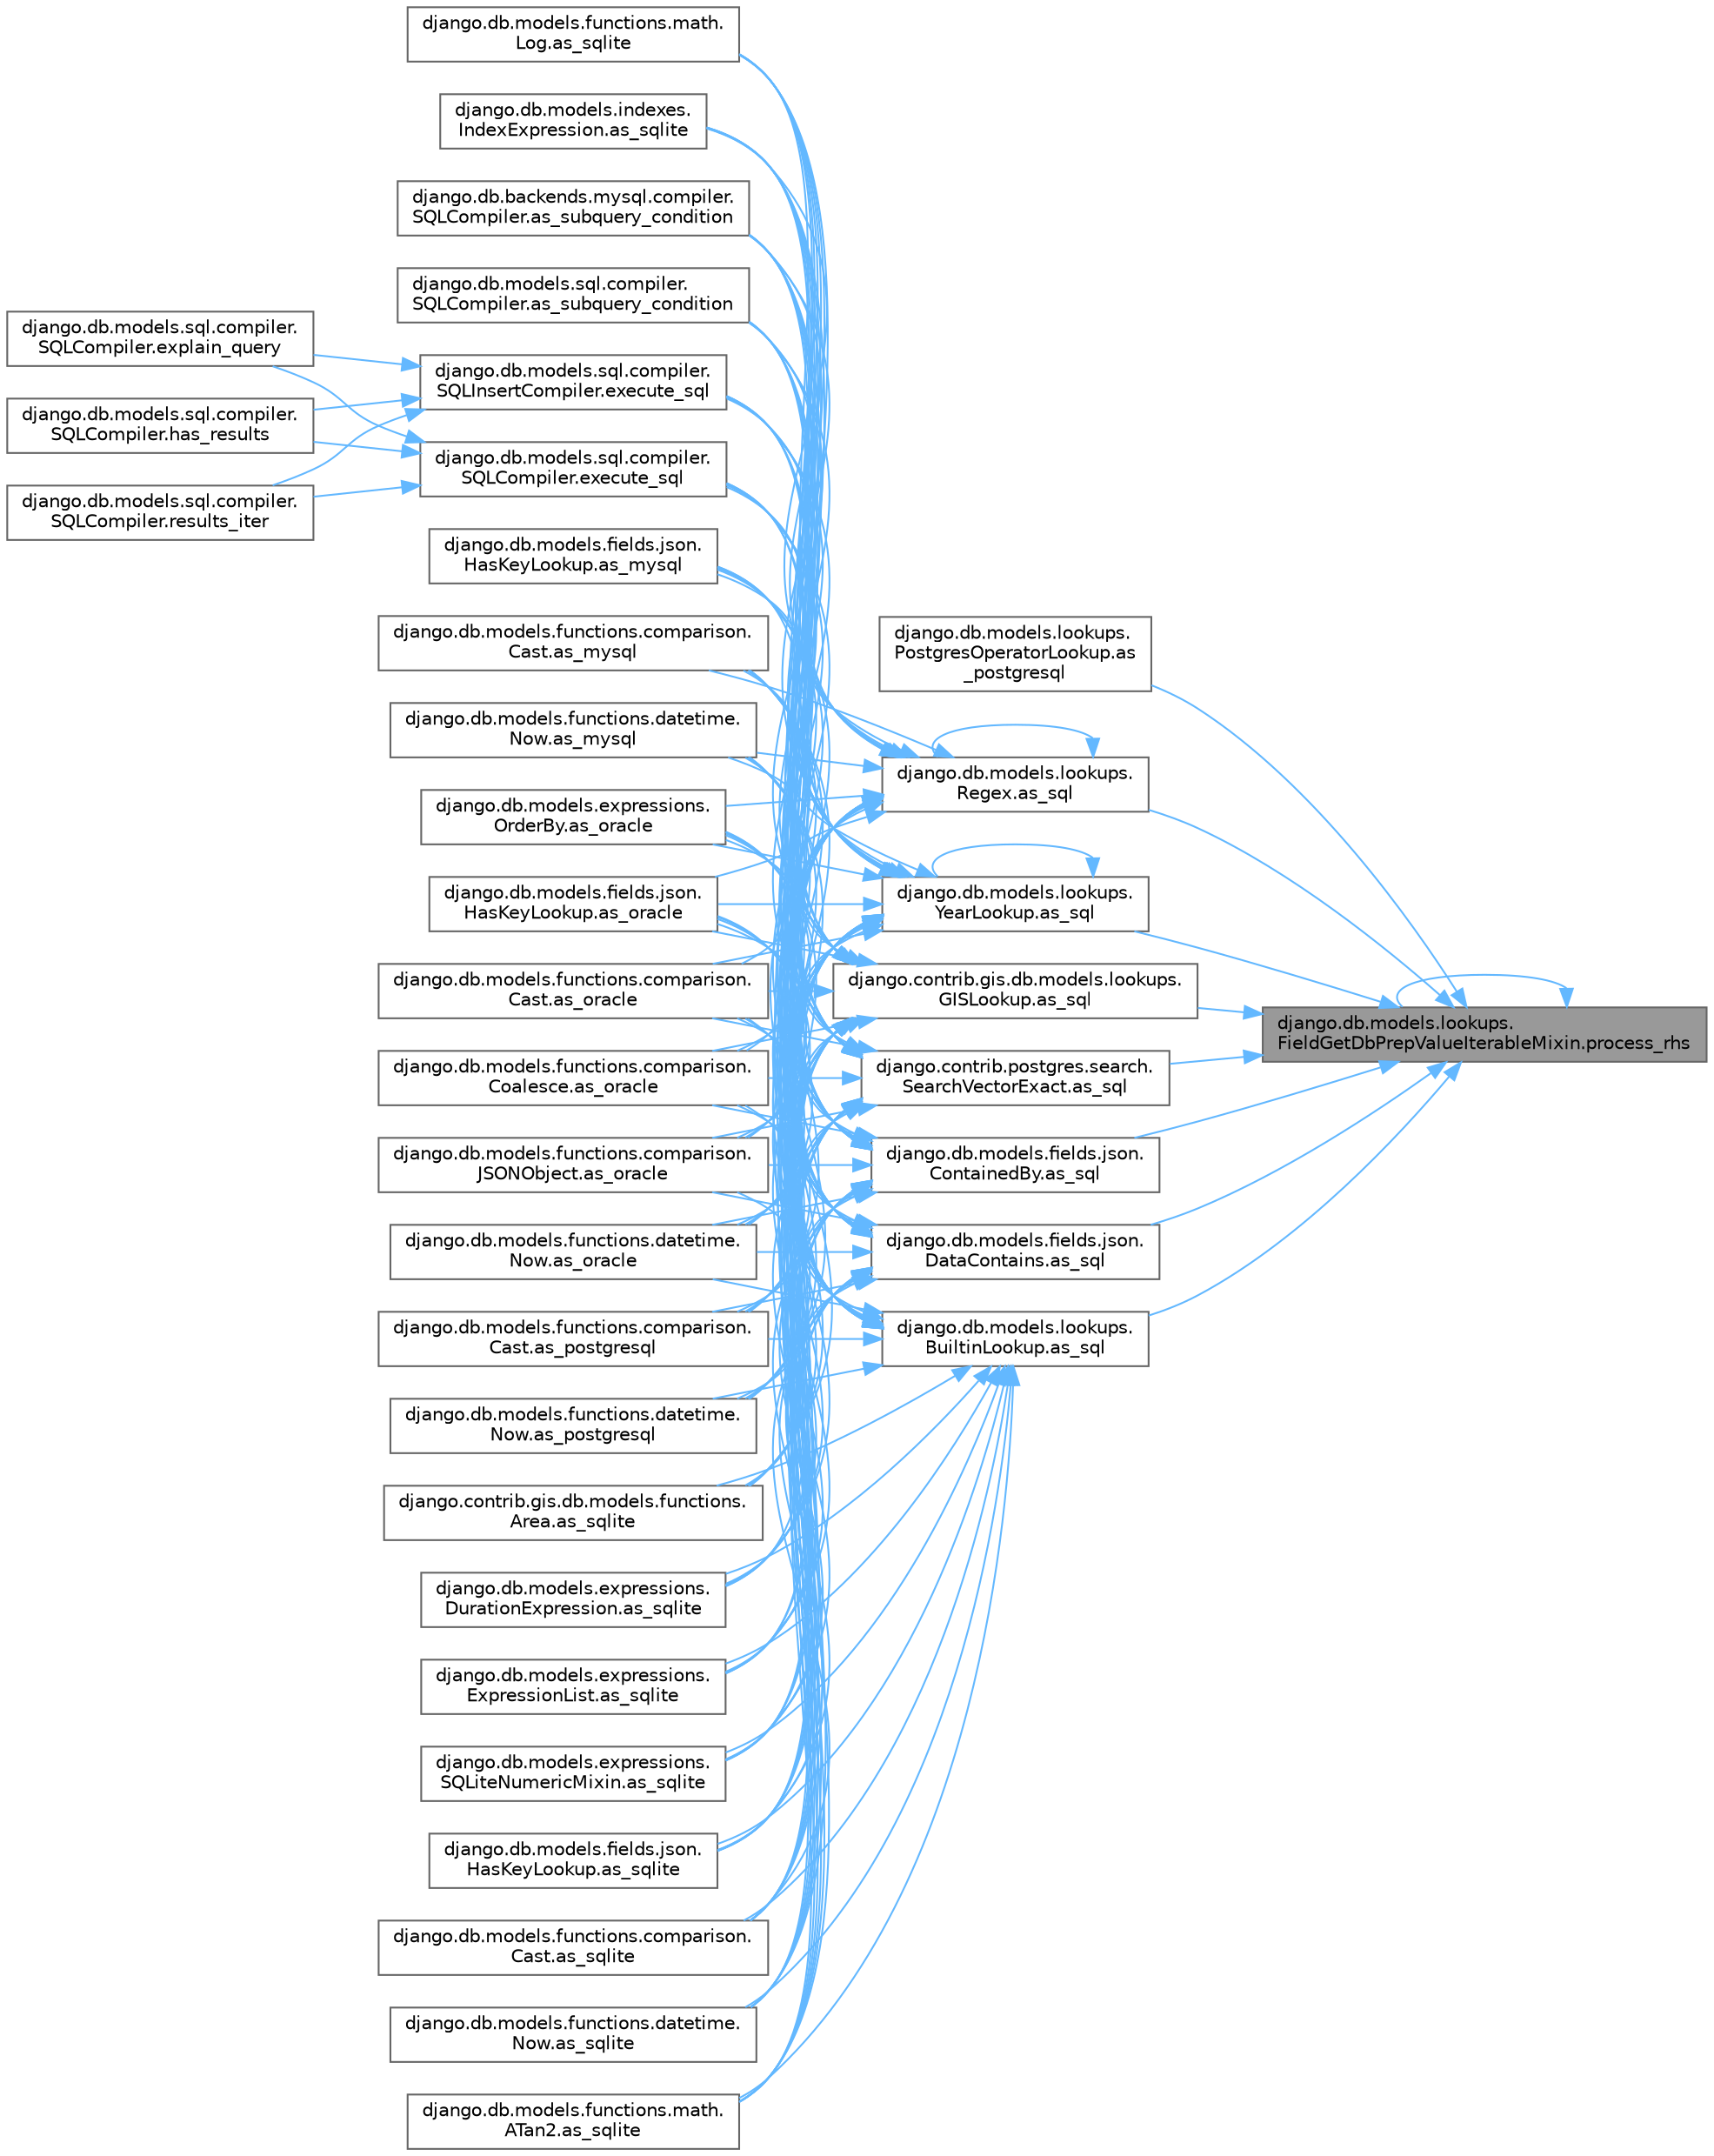 digraph "django.db.models.lookups.FieldGetDbPrepValueIterableMixin.process_rhs"
{
 // LATEX_PDF_SIZE
  bgcolor="transparent";
  edge [fontname=Helvetica,fontsize=10,labelfontname=Helvetica,labelfontsize=10];
  node [fontname=Helvetica,fontsize=10,shape=box,height=0.2,width=0.4];
  rankdir="RL";
  Node1 [id="Node000001",label="django.db.models.lookups.\lFieldGetDbPrepValueIterableMixin.process_rhs",height=0.2,width=0.4,color="gray40", fillcolor="grey60", style="filled", fontcolor="black",tooltip=" "];
  Node1 -> Node2 [id="edge1_Node000001_Node000002",dir="back",color="steelblue1",style="solid",tooltip=" "];
  Node2 [id="Node000002",label="django.db.models.lookups.\lPostgresOperatorLookup.as\l_postgresql",height=0.2,width=0.4,color="grey40", fillcolor="white", style="filled",URL="$classdjango_1_1db_1_1models_1_1lookups_1_1_postgres_operator_lookup.html#aa5fcb781a6ce643334a068601641eeb8",tooltip=" "];
  Node1 -> Node3 [id="edge2_Node000001_Node000003",dir="back",color="steelblue1",style="solid",tooltip=" "];
  Node3 [id="Node000003",label="django.contrib.gis.db.models.lookups.\lGISLookup.as_sql",height=0.2,width=0.4,color="grey40", fillcolor="white", style="filled",URL="$classdjango_1_1contrib_1_1gis_1_1db_1_1models_1_1lookups_1_1_g_i_s_lookup.html#a205b0f4d374825c94cddf5a23b4a415f",tooltip=" "];
  Node3 -> Node4 [id="edge3_Node000003_Node000004",dir="back",color="steelblue1",style="solid",tooltip=" "];
  Node4 [id="Node000004",label="django.db.models.fields.json.\lHasKeyLookup.as_mysql",height=0.2,width=0.4,color="grey40", fillcolor="white", style="filled",URL="$classdjango_1_1db_1_1models_1_1fields_1_1json_1_1_has_key_lookup.html#a10f67427287f2c0ea32513ca6f481e96",tooltip=" "];
  Node3 -> Node5 [id="edge4_Node000003_Node000005",dir="back",color="steelblue1",style="solid",tooltip=" "];
  Node5 [id="Node000005",label="django.db.models.functions.comparison.\lCast.as_mysql",height=0.2,width=0.4,color="grey40", fillcolor="white", style="filled",URL="$classdjango_1_1db_1_1models_1_1functions_1_1comparison_1_1_cast.html#a447737891e955909c6a381529a67a84e",tooltip=" "];
  Node3 -> Node6 [id="edge5_Node000003_Node000006",dir="back",color="steelblue1",style="solid",tooltip=" "];
  Node6 [id="Node000006",label="django.db.models.functions.datetime.\lNow.as_mysql",height=0.2,width=0.4,color="grey40", fillcolor="white", style="filled",URL="$classdjango_1_1db_1_1models_1_1functions_1_1datetime_1_1_now.html#a070a9334fb198086c0c4e96e9725d92b",tooltip=" "];
  Node3 -> Node7 [id="edge6_Node000003_Node000007",dir="back",color="steelblue1",style="solid",tooltip=" "];
  Node7 [id="Node000007",label="django.db.models.expressions.\lOrderBy.as_oracle",height=0.2,width=0.4,color="grey40", fillcolor="white", style="filled",URL="$classdjango_1_1db_1_1models_1_1expressions_1_1_order_by.html#af9b6ede9b0df85d6bcf54f983b3a8f6a",tooltip=" "];
  Node3 -> Node8 [id="edge7_Node000003_Node000008",dir="back",color="steelblue1",style="solid",tooltip=" "];
  Node8 [id="Node000008",label="django.db.models.fields.json.\lHasKeyLookup.as_oracle",height=0.2,width=0.4,color="grey40", fillcolor="white", style="filled",URL="$classdjango_1_1db_1_1models_1_1fields_1_1json_1_1_has_key_lookup.html#afbb88aa4fb23b3ec3acdc695c2f52398",tooltip=" "];
  Node3 -> Node9 [id="edge8_Node000003_Node000009",dir="back",color="steelblue1",style="solid",tooltip=" "];
  Node9 [id="Node000009",label="django.db.models.functions.comparison.\lCast.as_oracle",height=0.2,width=0.4,color="grey40", fillcolor="white", style="filled",URL="$classdjango_1_1db_1_1models_1_1functions_1_1comparison_1_1_cast.html#ad466cd7ca85dc257d9e2718f41a263ec",tooltip=" "];
  Node3 -> Node10 [id="edge9_Node000003_Node000010",dir="back",color="steelblue1",style="solid",tooltip=" "];
  Node10 [id="Node000010",label="django.db.models.functions.comparison.\lCoalesce.as_oracle",height=0.2,width=0.4,color="grey40", fillcolor="white", style="filled",URL="$classdjango_1_1db_1_1models_1_1functions_1_1comparison_1_1_coalesce.html#a1bbeea180ef3ef4d8ba5d51d33d6ef85",tooltip=" "];
  Node3 -> Node11 [id="edge10_Node000003_Node000011",dir="back",color="steelblue1",style="solid",tooltip=" "];
  Node11 [id="Node000011",label="django.db.models.functions.comparison.\lJSONObject.as_oracle",height=0.2,width=0.4,color="grey40", fillcolor="white", style="filled",URL="$classdjango_1_1db_1_1models_1_1functions_1_1comparison_1_1_j_s_o_n_object.html#a4b4fa1161d27b0a9bbbdd0370e9af364",tooltip=" "];
  Node3 -> Node12 [id="edge11_Node000003_Node000012",dir="back",color="steelblue1",style="solid",tooltip=" "];
  Node12 [id="Node000012",label="django.db.models.functions.datetime.\lNow.as_oracle",height=0.2,width=0.4,color="grey40", fillcolor="white", style="filled",URL="$classdjango_1_1db_1_1models_1_1functions_1_1datetime_1_1_now.html#ad5e1ae918a5c4d39f675f98280440538",tooltip=" "];
  Node3 -> Node13 [id="edge12_Node000003_Node000013",dir="back",color="steelblue1",style="solid",tooltip=" "];
  Node13 [id="Node000013",label="django.db.models.functions.comparison.\lCast.as_postgresql",height=0.2,width=0.4,color="grey40", fillcolor="white", style="filled",URL="$classdjango_1_1db_1_1models_1_1functions_1_1comparison_1_1_cast.html#ae51aa6aa6fe8ca7064d8bca2f8e05188",tooltip=" "];
  Node3 -> Node14 [id="edge13_Node000003_Node000014",dir="back",color="steelblue1",style="solid",tooltip=" "];
  Node14 [id="Node000014",label="django.db.models.functions.datetime.\lNow.as_postgresql",height=0.2,width=0.4,color="grey40", fillcolor="white", style="filled",URL="$classdjango_1_1db_1_1models_1_1functions_1_1datetime_1_1_now.html#af1402a88867fc6d69f3f56f655f37fca",tooltip=" "];
  Node3 -> Node15 [id="edge14_Node000003_Node000015",dir="back",color="steelblue1",style="solid",tooltip=" "];
  Node15 [id="Node000015",label="django.contrib.gis.db.models.functions.\lArea.as_sqlite",height=0.2,width=0.4,color="grey40", fillcolor="white", style="filled",URL="$classdjango_1_1contrib_1_1gis_1_1db_1_1models_1_1functions_1_1_area.html#ab8bfa3d35d4368e04318069dd28bd2ca",tooltip=" "];
  Node3 -> Node16 [id="edge15_Node000003_Node000016",dir="back",color="steelblue1",style="solid",tooltip=" "];
  Node16 [id="Node000016",label="django.db.models.expressions.\lDurationExpression.as_sqlite",height=0.2,width=0.4,color="grey40", fillcolor="white", style="filled",URL="$classdjango_1_1db_1_1models_1_1expressions_1_1_duration_expression.html#a5f33f70ca03904ce9b2e9824652e9fff",tooltip=" "];
  Node3 -> Node17 [id="edge16_Node000003_Node000017",dir="back",color="steelblue1",style="solid",tooltip=" "];
  Node17 [id="Node000017",label="django.db.models.expressions.\lExpressionList.as_sqlite",height=0.2,width=0.4,color="grey40", fillcolor="white", style="filled",URL="$classdjango_1_1db_1_1models_1_1expressions_1_1_expression_list.html#ae577275a98dec786535830e8d24aa13e",tooltip=" "];
  Node3 -> Node18 [id="edge17_Node000003_Node000018",dir="back",color="steelblue1",style="solid",tooltip=" "];
  Node18 [id="Node000018",label="django.db.models.expressions.\lSQLiteNumericMixin.as_sqlite",height=0.2,width=0.4,color="grey40", fillcolor="white", style="filled",URL="$classdjango_1_1db_1_1models_1_1expressions_1_1_s_q_lite_numeric_mixin.html#a7c649b97074b00e095c4ee2b3bc62482",tooltip=" "];
  Node3 -> Node19 [id="edge18_Node000003_Node000019",dir="back",color="steelblue1",style="solid",tooltip=" "];
  Node19 [id="Node000019",label="django.db.models.fields.json.\lHasKeyLookup.as_sqlite",height=0.2,width=0.4,color="grey40", fillcolor="white", style="filled",URL="$classdjango_1_1db_1_1models_1_1fields_1_1json_1_1_has_key_lookup.html#aaa01efd0fa197e203c40f6f05b000141",tooltip=" "];
  Node3 -> Node20 [id="edge19_Node000003_Node000020",dir="back",color="steelblue1",style="solid",tooltip=" "];
  Node20 [id="Node000020",label="django.db.models.functions.comparison.\lCast.as_sqlite",height=0.2,width=0.4,color="grey40", fillcolor="white", style="filled",URL="$classdjango_1_1db_1_1models_1_1functions_1_1comparison_1_1_cast.html#a1943b51797a168ff6a3ad37005086d8c",tooltip=" "];
  Node3 -> Node21 [id="edge20_Node000003_Node000021",dir="back",color="steelblue1",style="solid",tooltip=" "];
  Node21 [id="Node000021",label="django.db.models.functions.datetime.\lNow.as_sqlite",height=0.2,width=0.4,color="grey40", fillcolor="white", style="filled",URL="$classdjango_1_1db_1_1models_1_1functions_1_1datetime_1_1_now.html#a5525700866738572645141dd6f2ef41c",tooltip=" "];
  Node3 -> Node22 [id="edge21_Node000003_Node000022",dir="back",color="steelblue1",style="solid",tooltip=" "];
  Node22 [id="Node000022",label="django.db.models.functions.math.\lATan2.as_sqlite",height=0.2,width=0.4,color="grey40", fillcolor="white", style="filled",URL="$classdjango_1_1db_1_1models_1_1functions_1_1math_1_1_a_tan2.html#ac343d11000341dfc431de19f416ea4b6",tooltip=" "];
  Node3 -> Node23 [id="edge22_Node000003_Node000023",dir="back",color="steelblue1",style="solid",tooltip=" "];
  Node23 [id="Node000023",label="django.db.models.functions.math.\lLog.as_sqlite",height=0.2,width=0.4,color="grey40", fillcolor="white", style="filled",URL="$classdjango_1_1db_1_1models_1_1functions_1_1math_1_1_log.html#afcc146563033738d87dd1dc17d005111",tooltip=" "];
  Node3 -> Node24 [id="edge23_Node000003_Node000024",dir="back",color="steelblue1",style="solid",tooltip=" "];
  Node24 [id="Node000024",label="django.db.models.indexes.\lIndexExpression.as_sqlite",height=0.2,width=0.4,color="grey40", fillcolor="white", style="filled",URL="$classdjango_1_1db_1_1models_1_1indexes_1_1_index_expression.html#af6e5b161cb97d0b8bce944455e8e0d53",tooltip=" "];
  Node3 -> Node25 [id="edge24_Node000003_Node000025",dir="back",color="steelblue1",style="solid",tooltip=" "];
  Node25 [id="Node000025",label="django.db.backends.mysql.compiler.\lSQLCompiler.as_subquery_condition",height=0.2,width=0.4,color="grey40", fillcolor="white", style="filled",URL="$classdjango_1_1db_1_1backends_1_1mysql_1_1compiler_1_1_s_q_l_compiler.html#ab79da4712a24ed75ce13002a54fe8d46",tooltip=" "];
  Node3 -> Node26 [id="edge25_Node000003_Node000026",dir="back",color="steelblue1",style="solid",tooltip=" "];
  Node26 [id="Node000026",label="django.db.models.sql.compiler.\lSQLCompiler.as_subquery_condition",height=0.2,width=0.4,color="grey40", fillcolor="white", style="filled",URL="$classdjango_1_1db_1_1models_1_1sql_1_1compiler_1_1_s_q_l_compiler.html#a78bdce11e05140ed74db8f5463bedfce",tooltip=" "];
  Node3 -> Node27 [id="edge26_Node000003_Node000027",dir="back",color="steelblue1",style="solid",tooltip=" "];
  Node27 [id="Node000027",label="django.db.models.sql.compiler.\lSQLCompiler.execute_sql",height=0.2,width=0.4,color="grey40", fillcolor="white", style="filled",URL="$classdjango_1_1db_1_1models_1_1sql_1_1compiler_1_1_s_q_l_compiler.html#a07cbbc7958a72203f8ebe9ba29b9356f",tooltip=" "];
  Node27 -> Node28 [id="edge27_Node000027_Node000028",dir="back",color="steelblue1",style="solid",tooltip=" "];
  Node28 [id="Node000028",label="django.db.models.sql.compiler.\lSQLCompiler.explain_query",height=0.2,width=0.4,color="grey40", fillcolor="white", style="filled",URL="$classdjango_1_1db_1_1models_1_1sql_1_1compiler_1_1_s_q_l_compiler.html#ae37702aee3a2c220b0d45022bece3120",tooltip=" "];
  Node27 -> Node29 [id="edge28_Node000027_Node000029",dir="back",color="steelblue1",style="solid",tooltip=" "];
  Node29 [id="Node000029",label="django.db.models.sql.compiler.\lSQLCompiler.has_results",height=0.2,width=0.4,color="grey40", fillcolor="white", style="filled",URL="$classdjango_1_1db_1_1models_1_1sql_1_1compiler_1_1_s_q_l_compiler.html#a730571b9b54a4d28aed6af579018b5d4",tooltip=" "];
  Node27 -> Node30 [id="edge29_Node000027_Node000030",dir="back",color="steelblue1",style="solid",tooltip=" "];
  Node30 [id="Node000030",label="django.db.models.sql.compiler.\lSQLCompiler.results_iter",height=0.2,width=0.4,color="grey40", fillcolor="white", style="filled",URL="$classdjango_1_1db_1_1models_1_1sql_1_1compiler_1_1_s_q_l_compiler.html#ae75172de9cb1885c3c8e9842460ee1a6",tooltip=" "];
  Node3 -> Node31 [id="edge30_Node000003_Node000031",dir="back",color="steelblue1",style="solid",tooltip=" "];
  Node31 [id="Node000031",label="django.db.models.sql.compiler.\lSQLInsertCompiler.execute_sql",height=0.2,width=0.4,color="grey40", fillcolor="white", style="filled",URL="$classdjango_1_1db_1_1models_1_1sql_1_1compiler_1_1_s_q_l_insert_compiler.html#a59b977e6c439adafa1c3b0092dd7074f",tooltip=" "];
  Node31 -> Node28 [id="edge31_Node000031_Node000028",dir="back",color="steelblue1",style="solid",tooltip=" "];
  Node31 -> Node29 [id="edge32_Node000031_Node000029",dir="back",color="steelblue1",style="solid",tooltip=" "];
  Node31 -> Node30 [id="edge33_Node000031_Node000030",dir="back",color="steelblue1",style="solid",tooltip=" "];
  Node1 -> Node32 [id="edge34_Node000001_Node000032",dir="back",color="steelblue1",style="solid",tooltip=" "];
  Node32 [id="Node000032",label="django.contrib.postgres.search.\lSearchVectorExact.as_sql",height=0.2,width=0.4,color="grey40", fillcolor="white", style="filled",URL="$classdjango_1_1contrib_1_1postgres_1_1search_1_1_search_vector_exact.html#a6c2ef3f70f628015bf404fa3fd413f87",tooltip=" "];
  Node32 -> Node4 [id="edge35_Node000032_Node000004",dir="back",color="steelblue1",style="solid",tooltip=" "];
  Node32 -> Node5 [id="edge36_Node000032_Node000005",dir="back",color="steelblue1",style="solid",tooltip=" "];
  Node32 -> Node6 [id="edge37_Node000032_Node000006",dir="back",color="steelblue1",style="solid",tooltip=" "];
  Node32 -> Node7 [id="edge38_Node000032_Node000007",dir="back",color="steelblue1",style="solid",tooltip=" "];
  Node32 -> Node8 [id="edge39_Node000032_Node000008",dir="back",color="steelblue1",style="solid",tooltip=" "];
  Node32 -> Node9 [id="edge40_Node000032_Node000009",dir="back",color="steelblue1",style="solid",tooltip=" "];
  Node32 -> Node10 [id="edge41_Node000032_Node000010",dir="back",color="steelblue1",style="solid",tooltip=" "];
  Node32 -> Node11 [id="edge42_Node000032_Node000011",dir="back",color="steelblue1",style="solid",tooltip=" "];
  Node32 -> Node12 [id="edge43_Node000032_Node000012",dir="back",color="steelblue1",style="solid",tooltip=" "];
  Node32 -> Node13 [id="edge44_Node000032_Node000013",dir="back",color="steelblue1",style="solid",tooltip=" "];
  Node32 -> Node14 [id="edge45_Node000032_Node000014",dir="back",color="steelblue1",style="solid",tooltip=" "];
  Node32 -> Node15 [id="edge46_Node000032_Node000015",dir="back",color="steelblue1",style="solid",tooltip=" "];
  Node32 -> Node16 [id="edge47_Node000032_Node000016",dir="back",color="steelblue1",style="solid",tooltip=" "];
  Node32 -> Node17 [id="edge48_Node000032_Node000017",dir="back",color="steelblue1",style="solid",tooltip=" "];
  Node32 -> Node18 [id="edge49_Node000032_Node000018",dir="back",color="steelblue1",style="solid",tooltip=" "];
  Node32 -> Node19 [id="edge50_Node000032_Node000019",dir="back",color="steelblue1",style="solid",tooltip=" "];
  Node32 -> Node20 [id="edge51_Node000032_Node000020",dir="back",color="steelblue1",style="solid",tooltip=" "];
  Node32 -> Node21 [id="edge52_Node000032_Node000021",dir="back",color="steelblue1",style="solid",tooltip=" "];
  Node32 -> Node22 [id="edge53_Node000032_Node000022",dir="back",color="steelblue1",style="solid",tooltip=" "];
  Node32 -> Node23 [id="edge54_Node000032_Node000023",dir="back",color="steelblue1",style="solid",tooltip=" "];
  Node32 -> Node24 [id="edge55_Node000032_Node000024",dir="back",color="steelblue1",style="solid",tooltip=" "];
  Node32 -> Node25 [id="edge56_Node000032_Node000025",dir="back",color="steelblue1",style="solid",tooltip=" "];
  Node32 -> Node26 [id="edge57_Node000032_Node000026",dir="back",color="steelblue1",style="solid",tooltip=" "];
  Node32 -> Node27 [id="edge58_Node000032_Node000027",dir="back",color="steelblue1",style="solid",tooltip=" "];
  Node32 -> Node31 [id="edge59_Node000032_Node000031",dir="back",color="steelblue1",style="solid",tooltip=" "];
  Node1 -> Node33 [id="edge60_Node000001_Node000033",dir="back",color="steelblue1",style="solid",tooltip=" "];
  Node33 [id="Node000033",label="django.db.models.fields.json.\lContainedBy.as_sql",height=0.2,width=0.4,color="grey40", fillcolor="white", style="filled",URL="$classdjango_1_1db_1_1models_1_1fields_1_1json_1_1_contained_by.html#aae40a614388b71105b07f4af5784eed5",tooltip=" "];
  Node33 -> Node4 [id="edge61_Node000033_Node000004",dir="back",color="steelblue1",style="solid",tooltip=" "];
  Node33 -> Node5 [id="edge62_Node000033_Node000005",dir="back",color="steelblue1",style="solid",tooltip=" "];
  Node33 -> Node6 [id="edge63_Node000033_Node000006",dir="back",color="steelblue1",style="solid",tooltip=" "];
  Node33 -> Node7 [id="edge64_Node000033_Node000007",dir="back",color="steelblue1",style="solid",tooltip=" "];
  Node33 -> Node8 [id="edge65_Node000033_Node000008",dir="back",color="steelblue1",style="solid",tooltip=" "];
  Node33 -> Node9 [id="edge66_Node000033_Node000009",dir="back",color="steelblue1",style="solid",tooltip=" "];
  Node33 -> Node10 [id="edge67_Node000033_Node000010",dir="back",color="steelblue1",style="solid",tooltip=" "];
  Node33 -> Node11 [id="edge68_Node000033_Node000011",dir="back",color="steelblue1",style="solid",tooltip=" "];
  Node33 -> Node12 [id="edge69_Node000033_Node000012",dir="back",color="steelblue1",style="solid",tooltip=" "];
  Node33 -> Node13 [id="edge70_Node000033_Node000013",dir="back",color="steelblue1",style="solid",tooltip=" "];
  Node33 -> Node14 [id="edge71_Node000033_Node000014",dir="back",color="steelblue1",style="solid",tooltip=" "];
  Node33 -> Node15 [id="edge72_Node000033_Node000015",dir="back",color="steelblue1",style="solid",tooltip=" "];
  Node33 -> Node16 [id="edge73_Node000033_Node000016",dir="back",color="steelblue1",style="solid",tooltip=" "];
  Node33 -> Node17 [id="edge74_Node000033_Node000017",dir="back",color="steelblue1",style="solid",tooltip=" "];
  Node33 -> Node18 [id="edge75_Node000033_Node000018",dir="back",color="steelblue1",style="solid",tooltip=" "];
  Node33 -> Node19 [id="edge76_Node000033_Node000019",dir="back",color="steelblue1",style="solid",tooltip=" "];
  Node33 -> Node20 [id="edge77_Node000033_Node000020",dir="back",color="steelblue1",style="solid",tooltip=" "];
  Node33 -> Node21 [id="edge78_Node000033_Node000021",dir="back",color="steelblue1",style="solid",tooltip=" "];
  Node33 -> Node22 [id="edge79_Node000033_Node000022",dir="back",color="steelblue1",style="solid",tooltip=" "];
  Node33 -> Node23 [id="edge80_Node000033_Node000023",dir="back",color="steelblue1",style="solid",tooltip=" "];
  Node33 -> Node24 [id="edge81_Node000033_Node000024",dir="back",color="steelblue1",style="solid",tooltip=" "];
  Node33 -> Node25 [id="edge82_Node000033_Node000025",dir="back",color="steelblue1",style="solid",tooltip=" "];
  Node33 -> Node26 [id="edge83_Node000033_Node000026",dir="back",color="steelblue1",style="solid",tooltip=" "];
  Node33 -> Node27 [id="edge84_Node000033_Node000027",dir="back",color="steelblue1",style="solid",tooltip=" "];
  Node33 -> Node31 [id="edge85_Node000033_Node000031",dir="back",color="steelblue1",style="solid",tooltip=" "];
  Node1 -> Node34 [id="edge86_Node000001_Node000034",dir="back",color="steelblue1",style="solid",tooltip=" "];
  Node34 [id="Node000034",label="django.db.models.fields.json.\lDataContains.as_sql",height=0.2,width=0.4,color="grey40", fillcolor="white", style="filled",URL="$classdjango_1_1db_1_1models_1_1fields_1_1json_1_1_data_contains.html#afafb732d23c185c8fbda13e54e15c9af",tooltip=" "];
  Node34 -> Node4 [id="edge87_Node000034_Node000004",dir="back",color="steelblue1",style="solid",tooltip=" "];
  Node34 -> Node5 [id="edge88_Node000034_Node000005",dir="back",color="steelblue1",style="solid",tooltip=" "];
  Node34 -> Node6 [id="edge89_Node000034_Node000006",dir="back",color="steelblue1",style="solid",tooltip=" "];
  Node34 -> Node7 [id="edge90_Node000034_Node000007",dir="back",color="steelblue1",style="solid",tooltip=" "];
  Node34 -> Node8 [id="edge91_Node000034_Node000008",dir="back",color="steelblue1",style="solid",tooltip=" "];
  Node34 -> Node9 [id="edge92_Node000034_Node000009",dir="back",color="steelblue1",style="solid",tooltip=" "];
  Node34 -> Node10 [id="edge93_Node000034_Node000010",dir="back",color="steelblue1",style="solid",tooltip=" "];
  Node34 -> Node11 [id="edge94_Node000034_Node000011",dir="back",color="steelblue1",style="solid",tooltip=" "];
  Node34 -> Node12 [id="edge95_Node000034_Node000012",dir="back",color="steelblue1",style="solid",tooltip=" "];
  Node34 -> Node13 [id="edge96_Node000034_Node000013",dir="back",color="steelblue1",style="solid",tooltip=" "];
  Node34 -> Node14 [id="edge97_Node000034_Node000014",dir="back",color="steelblue1",style="solid",tooltip=" "];
  Node34 -> Node15 [id="edge98_Node000034_Node000015",dir="back",color="steelblue1",style="solid",tooltip=" "];
  Node34 -> Node16 [id="edge99_Node000034_Node000016",dir="back",color="steelblue1",style="solid",tooltip=" "];
  Node34 -> Node17 [id="edge100_Node000034_Node000017",dir="back",color="steelblue1",style="solid",tooltip=" "];
  Node34 -> Node18 [id="edge101_Node000034_Node000018",dir="back",color="steelblue1",style="solid",tooltip=" "];
  Node34 -> Node19 [id="edge102_Node000034_Node000019",dir="back",color="steelblue1",style="solid",tooltip=" "];
  Node34 -> Node20 [id="edge103_Node000034_Node000020",dir="back",color="steelblue1",style="solid",tooltip=" "];
  Node34 -> Node21 [id="edge104_Node000034_Node000021",dir="back",color="steelblue1",style="solid",tooltip=" "];
  Node34 -> Node22 [id="edge105_Node000034_Node000022",dir="back",color="steelblue1",style="solid",tooltip=" "];
  Node34 -> Node23 [id="edge106_Node000034_Node000023",dir="back",color="steelblue1",style="solid",tooltip=" "];
  Node34 -> Node24 [id="edge107_Node000034_Node000024",dir="back",color="steelblue1",style="solid",tooltip=" "];
  Node34 -> Node25 [id="edge108_Node000034_Node000025",dir="back",color="steelblue1",style="solid",tooltip=" "];
  Node34 -> Node26 [id="edge109_Node000034_Node000026",dir="back",color="steelblue1",style="solid",tooltip=" "];
  Node34 -> Node27 [id="edge110_Node000034_Node000027",dir="back",color="steelblue1",style="solid",tooltip=" "];
  Node34 -> Node31 [id="edge111_Node000034_Node000031",dir="back",color="steelblue1",style="solid",tooltip=" "];
  Node1 -> Node35 [id="edge112_Node000001_Node000035",dir="back",color="steelblue1",style="solid",tooltip=" "];
  Node35 [id="Node000035",label="django.db.models.lookups.\lBuiltinLookup.as_sql",height=0.2,width=0.4,color="grey40", fillcolor="white", style="filled",URL="$classdjango_1_1db_1_1models_1_1lookups_1_1_builtin_lookup.html#a9d1c6f0deb2d1437744326d0da2c75ae",tooltip=" "];
  Node35 -> Node4 [id="edge113_Node000035_Node000004",dir="back",color="steelblue1",style="solid",tooltip=" "];
  Node35 -> Node5 [id="edge114_Node000035_Node000005",dir="back",color="steelblue1",style="solid",tooltip=" "];
  Node35 -> Node6 [id="edge115_Node000035_Node000006",dir="back",color="steelblue1",style="solid",tooltip=" "];
  Node35 -> Node7 [id="edge116_Node000035_Node000007",dir="back",color="steelblue1",style="solid",tooltip=" "];
  Node35 -> Node8 [id="edge117_Node000035_Node000008",dir="back",color="steelblue1",style="solid",tooltip=" "];
  Node35 -> Node9 [id="edge118_Node000035_Node000009",dir="back",color="steelblue1",style="solid",tooltip=" "];
  Node35 -> Node10 [id="edge119_Node000035_Node000010",dir="back",color="steelblue1",style="solid",tooltip=" "];
  Node35 -> Node11 [id="edge120_Node000035_Node000011",dir="back",color="steelblue1",style="solid",tooltip=" "];
  Node35 -> Node12 [id="edge121_Node000035_Node000012",dir="back",color="steelblue1",style="solid",tooltip=" "];
  Node35 -> Node13 [id="edge122_Node000035_Node000013",dir="back",color="steelblue1",style="solid",tooltip=" "];
  Node35 -> Node14 [id="edge123_Node000035_Node000014",dir="back",color="steelblue1",style="solid",tooltip=" "];
  Node35 -> Node15 [id="edge124_Node000035_Node000015",dir="back",color="steelblue1",style="solid",tooltip=" "];
  Node35 -> Node16 [id="edge125_Node000035_Node000016",dir="back",color="steelblue1",style="solid",tooltip=" "];
  Node35 -> Node17 [id="edge126_Node000035_Node000017",dir="back",color="steelblue1",style="solid",tooltip=" "];
  Node35 -> Node18 [id="edge127_Node000035_Node000018",dir="back",color="steelblue1",style="solid",tooltip=" "];
  Node35 -> Node19 [id="edge128_Node000035_Node000019",dir="back",color="steelblue1",style="solid",tooltip=" "];
  Node35 -> Node20 [id="edge129_Node000035_Node000020",dir="back",color="steelblue1",style="solid",tooltip=" "];
  Node35 -> Node21 [id="edge130_Node000035_Node000021",dir="back",color="steelblue1",style="solid",tooltip=" "];
  Node35 -> Node22 [id="edge131_Node000035_Node000022",dir="back",color="steelblue1",style="solid",tooltip=" "];
  Node35 -> Node23 [id="edge132_Node000035_Node000023",dir="back",color="steelblue1",style="solid",tooltip=" "];
  Node35 -> Node24 [id="edge133_Node000035_Node000024",dir="back",color="steelblue1",style="solid",tooltip=" "];
  Node35 -> Node25 [id="edge134_Node000035_Node000025",dir="back",color="steelblue1",style="solid",tooltip=" "];
  Node35 -> Node26 [id="edge135_Node000035_Node000026",dir="back",color="steelblue1",style="solid",tooltip=" "];
  Node35 -> Node27 [id="edge136_Node000035_Node000027",dir="back",color="steelblue1",style="solid",tooltip=" "];
  Node35 -> Node31 [id="edge137_Node000035_Node000031",dir="back",color="steelblue1",style="solid",tooltip=" "];
  Node1 -> Node36 [id="edge138_Node000001_Node000036",dir="back",color="steelblue1",style="solid",tooltip=" "];
  Node36 [id="Node000036",label="django.db.models.lookups.\lRegex.as_sql",height=0.2,width=0.4,color="grey40", fillcolor="white", style="filled",URL="$classdjango_1_1db_1_1models_1_1lookups_1_1_regex.html#a6c6fe61203c4b3f9686a4467a599aed0",tooltip=" "];
  Node36 -> Node4 [id="edge139_Node000036_Node000004",dir="back",color="steelblue1",style="solid",tooltip=" "];
  Node36 -> Node5 [id="edge140_Node000036_Node000005",dir="back",color="steelblue1",style="solid",tooltip=" "];
  Node36 -> Node6 [id="edge141_Node000036_Node000006",dir="back",color="steelblue1",style="solid",tooltip=" "];
  Node36 -> Node7 [id="edge142_Node000036_Node000007",dir="back",color="steelblue1",style="solid",tooltip=" "];
  Node36 -> Node8 [id="edge143_Node000036_Node000008",dir="back",color="steelblue1",style="solid",tooltip=" "];
  Node36 -> Node9 [id="edge144_Node000036_Node000009",dir="back",color="steelblue1",style="solid",tooltip=" "];
  Node36 -> Node10 [id="edge145_Node000036_Node000010",dir="back",color="steelblue1",style="solid",tooltip=" "];
  Node36 -> Node11 [id="edge146_Node000036_Node000011",dir="back",color="steelblue1",style="solid",tooltip=" "];
  Node36 -> Node12 [id="edge147_Node000036_Node000012",dir="back",color="steelblue1",style="solid",tooltip=" "];
  Node36 -> Node13 [id="edge148_Node000036_Node000013",dir="back",color="steelblue1",style="solid",tooltip=" "];
  Node36 -> Node14 [id="edge149_Node000036_Node000014",dir="back",color="steelblue1",style="solid",tooltip=" "];
  Node36 -> Node36 [id="edge150_Node000036_Node000036",dir="back",color="steelblue1",style="solid",tooltip=" "];
  Node36 -> Node15 [id="edge151_Node000036_Node000015",dir="back",color="steelblue1",style="solid",tooltip=" "];
  Node36 -> Node16 [id="edge152_Node000036_Node000016",dir="back",color="steelblue1",style="solid",tooltip=" "];
  Node36 -> Node17 [id="edge153_Node000036_Node000017",dir="back",color="steelblue1",style="solid",tooltip=" "];
  Node36 -> Node18 [id="edge154_Node000036_Node000018",dir="back",color="steelblue1",style="solid",tooltip=" "];
  Node36 -> Node19 [id="edge155_Node000036_Node000019",dir="back",color="steelblue1",style="solid",tooltip=" "];
  Node36 -> Node20 [id="edge156_Node000036_Node000020",dir="back",color="steelblue1",style="solid",tooltip=" "];
  Node36 -> Node21 [id="edge157_Node000036_Node000021",dir="back",color="steelblue1",style="solid",tooltip=" "];
  Node36 -> Node22 [id="edge158_Node000036_Node000022",dir="back",color="steelblue1",style="solid",tooltip=" "];
  Node36 -> Node23 [id="edge159_Node000036_Node000023",dir="back",color="steelblue1",style="solid",tooltip=" "];
  Node36 -> Node24 [id="edge160_Node000036_Node000024",dir="back",color="steelblue1",style="solid",tooltip=" "];
  Node36 -> Node25 [id="edge161_Node000036_Node000025",dir="back",color="steelblue1",style="solid",tooltip=" "];
  Node36 -> Node26 [id="edge162_Node000036_Node000026",dir="back",color="steelblue1",style="solid",tooltip=" "];
  Node36 -> Node27 [id="edge163_Node000036_Node000027",dir="back",color="steelblue1",style="solid",tooltip=" "];
  Node36 -> Node31 [id="edge164_Node000036_Node000031",dir="back",color="steelblue1",style="solid",tooltip=" "];
  Node1 -> Node37 [id="edge165_Node000001_Node000037",dir="back",color="steelblue1",style="solid",tooltip=" "];
  Node37 [id="Node000037",label="django.db.models.lookups.\lYearLookup.as_sql",height=0.2,width=0.4,color="grey40", fillcolor="white", style="filled",URL="$classdjango_1_1db_1_1models_1_1lookups_1_1_year_lookup.html#a0fefef3b3ac50f322fdbc4d9d150b356",tooltip=" "];
  Node37 -> Node4 [id="edge166_Node000037_Node000004",dir="back",color="steelblue1",style="solid",tooltip=" "];
  Node37 -> Node5 [id="edge167_Node000037_Node000005",dir="back",color="steelblue1",style="solid",tooltip=" "];
  Node37 -> Node6 [id="edge168_Node000037_Node000006",dir="back",color="steelblue1",style="solid",tooltip=" "];
  Node37 -> Node7 [id="edge169_Node000037_Node000007",dir="back",color="steelblue1",style="solid",tooltip=" "];
  Node37 -> Node8 [id="edge170_Node000037_Node000008",dir="back",color="steelblue1",style="solid",tooltip=" "];
  Node37 -> Node9 [id="edge171_Node000037_Node000009",dir="back",color="steelblue1",style="solid",tooltip=" "];
  Node37 -> Node10 [id="edge172_Node000037_Node000010",dir="back",color="steelblue1",style="solid",tooltip=" "];
  Node37 -> Node11 [id="edge173_Node000037_Node000011",dir="back",color="steelblue1",style="solid",tooltip=" "];
  Node37 -> Node12 [id="edge174_Node000037_Node000012",dir="back",color="steelblue1",style="solid",tooltip=" "];
  Node37 -> Node13 [id="edge175_Node000037_Node000013",dir="back",color="steelblue1",style="solid",tooltip=" "];
  Node37 -> Node14 [id="edge176_Node000037_Node000014",dir="back",color="steelblue1",style="solid",tooltip=" "];
  Node37 -> Node37 [id="edge177_Node000037_Node000037",dir="back",color="steelblue1",style="solid",tooltip=" "];
  Node37 -> Node15 [id="edge178_Node000037_Node000015",dir="back",color="steelblue1",style="solid",tooltip=" "];
  Node37 -> Node16 [id="edge179_Node000037_Node000016",dir="back",color="steelblue1",style="solid",tooltip=" "];
  Node37 -> Node17 [id="edge180_Node000037_Node000017",dir="back",color="steelblue1",style="solid",tooltip=" "];
  Node37 -> Node18 [id="edge181_Node000037_Node000018",dir="back",color="steelblue1",style="solid",tooltip=" "];
  Node37 -> Node19 [id="edge182_Node000037_Node000019",dir="back",color="steelblue1",style="solid",tooltip=" "];
  Node37 -> Node20 [id="edge183_Node000037_Node000020",dir="back",color="steelblue1",style="solid",tooltip=" "];
  Node37 -> Node21 [id="edge184_Node000037_Node000021",dir="back",color="steelblue1",style="solid",tooltip=" "];
  Node37 -> Node22 [id="edge185_Node000037_Node000022",dir="back",color="steelblue1",style="solid",tooltip=" "];
  Node37 -> Node23 [id="edge186_Node000037_Node000023",dir="back",color="steelblue1",style="solid",tooltip=" "];
  Node37 -> Node24 [id="edge187_Node000037_Node000024",dir="back",color="steelblue1",style="solid",tooltip=" "];
  Node37 -> Node25 [id="edge188_Node000037_Node000025",dir="back",color="steelblue1",style="solid",tooltip=" "];
  Node37 -> Node26 [id="edge189_Node000037_Node000026",dir="back",color="steelblue1",style="solid",tooltip=" "];
  Node37 -> Node27 [id="edge190_Node000037_Node000027",dir="back",color="steelblue1",style="solid",tooltip=" "];
  Node37 -> Node31 [id="edge191_Node000037_Node000031",dir="back",color="steelblue1",style="solid",tooltip=" "];
  Node1 -> Node1 [id="edge192_Node000001_Node000001",dir="back",color="steelblue1",style="solid",tooltip=" "];
}
